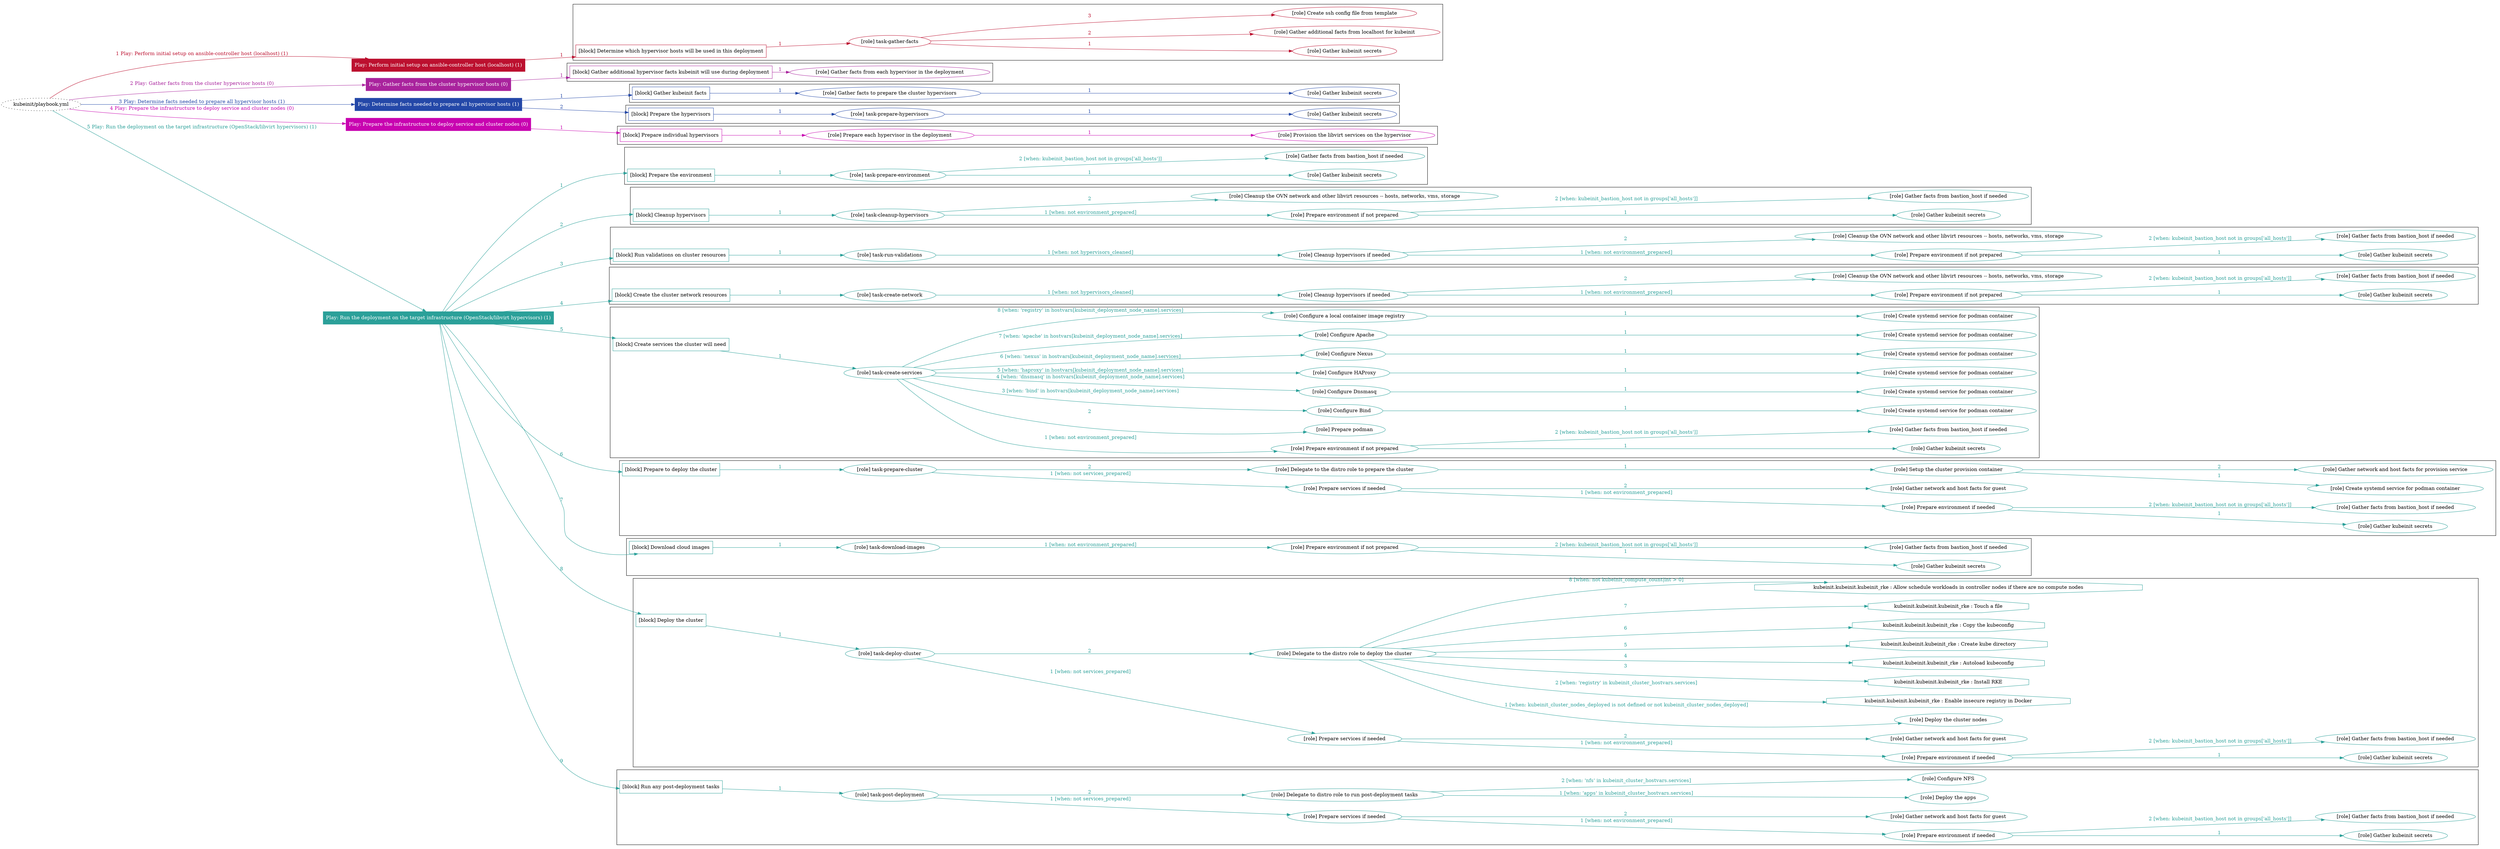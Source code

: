 digraph {
	graph [concentrate=true ordering=in rankdir=LR ratio=fill]
	edge [esep=5 sep=10]
	"kubeinit/playbook.yml" [URL="/home/runner/work/kubeinit/kubeinit/kubeinit/playbook.yml" id=playbook_937c1566 style=dotted]
	"kubeinit/playbook.yml" -> play_bdfff109 [label="1 Play: Perform initial setup on ansible-controller host (localhost) (1)" color="#bc102f" fontcolor="#bc102f" id=edge_play_bdfff109 labeltooltip="1 Play: Perform initial setup on ansible-controller host (localhost) (1)" tooltip="1 Play: Perform initial setup on ansible-controller host (localhost) (1)"]
	subgraph "Play: Perform initial setup on ansible-controller host (localhost) (1)" {
		play_bdfff109 [label="Play: Perform initial setup on ansible-controller host (localhost) (1)" URL="/home/runner/work/kubeinit/kubeinit/kubeinit/playbook.yml" color="#bc102f" fontcolor="#ffffff" id=play_bdfff109 shape=box style=filled tooltip=localhost]
		play_bdfff109 -> block_828319aa [label=1 color="#bc102f" fontcolor="#bc102f" id=edge_block_828319aa labeltooltip=1 tooltip=1]
		subgraph cluster_block_828319aa {
			block_828319aa [label="[block] Determine which hypervisor hosts will be used in this deployment" URL="/home/runner/work/kubeinit/kubeinit/kubeinit/playbook.yml" color="#bc102f" id=block_828319aa labeltooltip="Determine which hypervisor hosts will be used in this deployment" shape=box tooltip="Determine which hypervisor hosts will be used in this deployment"]
			block_828319aa -> role_235586f6 [label="1 " color="#bc102f" fontcolor="#bc102f" id=edge_role_235586f6 labeltooltip="1 " tooltip="1 "]
			subgraph "task-gather-facts" {
				role_235586f6 [label="[role] task-gather-facts" URL="/home/runner/work/kubeinit/kubeinit/kubeinit/playbook.yml" color="#bc102f" id=role_235586f6 tooltip="task-gather-facts"]
				role_235586f6 -> role_8ed0ddef [label="1 " color="#bc102f" fontcolor="#bc102f" id=edge_role_8ed0ddef labeltooltip="1 " tooltip="1 "]
				subgraph "Gather kubeinit secrets" {
					role_8ed0ddef [label="[role] Gather kubeinit secrets" URL="/home/runner/.ansible/collections/ansible_collections/kubeinit/kubeinit/roles/kubeinit_prepare/tasks/build_hypervisors_group.yml" color="#bc102f" id=role_8ed0ddef tooltip="Gather kubeinit secrets"]
				}
				role_235586f6 -> role_43e0d27f [label="2 " color="#bc102f" fontcolor="#bc102f" id=edge_role_43e0d27f labeltooltip="2 " tooltip="2 "]
				subgraph "Gather additional facts from localhost for kubeinit" {
					role_43e0d27f [label="[role] Gather additional facts from localhost for kubeinit" URL="/home/runner/.ansible/collections/ansible_collections/kubeinit/kubeinit/roles/kubeinit_prepare/tasks/build_hypervisors_group.yml" color="#bc102f" id=role_43e0d27f tooltip="Gather additional facts from localhost for kubeinit"]
				}
				role_235586f6 -> role_5dec24d9 [label="3 " color="#bc102f" fontcolor="#bc102f" id=edge_role_5dec24d9 labeltooltip="3 " tooltip="3 "]
				subgraph "Create ssh config file from template" {
					role_5dec24d9 [label="[role] Create ssh config file from template" URL="/home/runner/.ansible/collections/ansible_collections/kubeinit/kubeinit/roles/kubeinit_prepare/tasks/build_hypervisors_group.yml" color="#bc102f" id=role_5dec24d9 tooltip="Create ssh config file from template"]
				}
			}
		}
	}
	"kubeinit/playbook.yml" -> play_0cd08e24 [label="2 Play: Gather facts from the cluster hypervisor hosts (0)" color="#a9239d" fontcolor="#a9239d" id=edge_play_0cd08e24 labeltooltip="2 Play: Gather facts from the cluster hypervisor hosts (0)" tooltip="2 Play: Gather facts from the cluster hypervisor hosts (0)"]
	subgraph "Play: Gather facts from the cluster hypervisor hosts (0)" {
		play_0cd08e24 [label="Play: Gather facts from the cluster hypervisor hosts (0)" URL="/home/runner/work/kubeinit/kubeinit/kubeinit/playbook.yml" color="#a9239d" fontcolor="#ffffff" id=play_0cd08e24 shape=box style=filled tooltip="Play: Gather facts from the cluster hypervisor hosts (0)"]
		play_0cd08e24 -> block_af81498f [label=1 color="#a9239d" fontcolor="#a9239d" id=edge_block_af81498f labeltooltip=1 tooltip=1]
		subgraph cluster_block_af81498f {
			block_af81498f [label="[block] Gather additional hypervisor facts kubeinit will use during deployment" URL="/home/runner/work/kubeinit/kubeinit/kubeinit/playbook.yml" color="#a9239d" id=block_af81498f labeltooltip="Gather additional hypervisor facts kubeinit will use during deployment" shape=box tooltip="Gather additional hypervisor facts kubeinit will use during deployment"]
			block_af81498f -> role_cfb5822b [label="1 " color="#a9239d" fontcolor="#a9239d" id=edge_role_cfb5822b labeltooltip="1 " tooltip="1 "]
			subgraph "Gather facts from each hypervisor in the deployment" {
				role_cfb5822b [label="[role] Gather facts from each hypervisor in the deployment" URL="/home/runner/work/kubeinit/kubeinit/kubeinit/playbook.yml" color="#a9239d" id=role_cfb5822b tooltip="Gather facts from each hypervisor in the deployment"]
			}
		}
	}
	"kubeinit/playbook.yml" -> play_785b876b [label="3 Play: Determine facts needed to prepare all hypervisor hosts (1)" color="#2448a8" fontcolor="#2448a8" id=edge_play_785b876b labeltooltip="3 Play: Determine facts needed to prepare all hypervisor hosts (1)" tooltip="3 Play: Determine facts needed to prepare all hypervisor hosts (1)"]
	subgraph "Play: Determine facts needed to prepare all hypervisor hosts (1)" {
		play_785b876b [label="Play: Determine facts needed to prepare all hypervisor hosts (1)" URL="/home/runner/work/kubeinit/kubeinit/kubeinit/playbook.yml" color="#2448a8" fontcolor="#ffffff" id=play_785b876b shape=box style=filled tooltip=localhost]
		play_785b876b -> block_8437aec4 [label=1 color="#2448a8" fontcolor="#2448a8" id=edge_block_8437aec4 labeltooltip=1 tooltip=1]
		subgraph cluster_block_8437aec4 {
			block_8437aec4 [label="[block] Gather kubeinit facts" URL="/home/runner/work/kubeinit/kubeinit/kubeinit/playbook.yml" color="#2448a8" id=block_8437aec4 labeltooltip="Gather kubeinit facts" shape=box tooltip="Gather kubeinit facts"]
			block_8437aec4 -> role_3942cc6e [label="1 " color="#2448a8" fontcolor="#2448a8" id=edge_role_3942cc6e labeltooltip="1 " tooltip="1 "]
			subgraph "Gather facts to prepare the cluster hypervisors" {
				role_3942cc6e [label="[role] Gather facts to prepare the cluster hypervisors" URL="/home/runner/work/kubeinit/kubeinit/kubeinit/playbook.yml" color="#2448a8" id=role_3942cc6e tooltip="Gather facts to prepare the cluster hypervisors"]
				role_3942cc6e -> role_ff060579 [label="1 " color="#2448a8" fontcolor="#2448a8" id=edge_role_ff060579 labeltooltip="1 " tooltip="1 "]
				subgraph "Gather kubeinit secrets" {
					role_ff060579 [label="[role] Gather kubeinit secrets" URL="/home/runner/.ansible/collections/ansible_collections/kubeinit/kubeinit/roles/kubeinit_prepare/tasks/gather_kubeinit_facts.yml" color="#2448a8" id=role_ff060579 tooltip="Gather kubeinit secrets"]
				}
			}
		}
		play_785b876b -> block_e999b417 [label=2 color="#2448a8" fontcolor="#2448a8" id=edge_block_e999b417 labeltooltip=2 tooltip=2]
		subgraph cluster_block_e999b417 {
			block_e999b417 [label="[block] Prepare the hypervisors" URL="/home/runner/work/kubeinit/kubeinit/kubeinit/playbook.yml" color="#2448a8" id=block_e999b417 labeltooltip="Prepare the hypervisors" shape=box tooltip="Prepare the hypervisors"]
			block_e999b417 -> role_e175b523 [label="1 " color="#2448a8" fontcolor="#2448a8" id=edge_role_e175b523 labeltooltip="1 " tooltip="1 "]
			subgraph "task-prepare-hypervisors" {
				role_e175b523 [label="[role] task-prepare-hypervisors" URL="/home/runner/work/kubeinit/kubeinit/kubeinit/playbook.yml" color="#2448a8" id=role_e175b523 tooltip="task-prepare-hypervisors"]
				role_e175b523 -> role_702166db [label="1 " color="#2448a8" fontcolor="#2448a8" id=edge_role_702166db labeltooltip="1 " tooltip="1 "]
				subgraph "Gather kubeinit secrets" {
					role_702166db [label="[role] Gather kubeinit secrets" URL="/home/runner/.ansible/collections/ansible_collections/kubeinit/kubeinit/roles/kubeinit_prepare/tasks/gather_kubeinit_facts.yml" color="#2448a8" id=role_702166db tooltip="Gather kubeinit secrets"]
				}
			}
		}
	}
	"kubeinit/playbook.yml" -> play_5fbe6406 [label="4 Play: Prepare the infrastructure to deploy service and cluster nodes (0)" color="#c804b0" fontcolor="#c804b0" id=edge_play_5fbe6406 labeltooltip="4 Play: Prepare the infrastructure to deploy service and cluster nodes (0)" tooltip="4 Play: Prepare the infrastructure to deploy service and cluster nodes (0)"]
	subgraph "Play: Prepare the infrastructure to deploy service and cluster nodes (0)" {
		play_5fbe6406 [label="Play: Prepare the infrastructure to deploy service and cluster nodes (0)" URL="/home/runner/work/kubeinit/kubeinit/kubeinit/playbook.yml" color="#c804b0" fontcolor="#ffffff" id=play_5fbe6406 shape=box style=filled tooltip="Play: Prepare the infrastructure to deploy service and cluster nodes (0)"]
		play_5fbe6406 -> block_88d44045 [label=1 color="#c804b0" fontcolor="#c804b0" id=edge_block_88d44045 labeltooltip=1 tooltip=1]
		subgraph cluster_block_88d44045 {
			block_88d44045 [label="[block] Prepare individual hypervisors" URL="/home/runner/work/kubeinit/kubeinit/kubeinit/playbook.yml" color="#c804b0" id=block_88d44045 labeltooltip="Prepare individual hypervisors" shape=box tooltip="Prepare individual hypervisors"]
			block_88d44045 -> role_0323a738 [label="1 " color="#c804b0" fontcolor="#c804b0" id=edge_role_0323a738 labeltooltip="1 " tooltip="1 "]
			subgraph "Prepare each hypervisor in the deployment" {
				role_0323a738 [label="[role] Prepare each hypervisor in the deployment" URL="/home/runner/work/kubeinit/kubeinit/kubeinit/playbook.yml" color="#c804b0" id=role_0323a738 tooltip="Prepare each hypervisor in the deployment"]
				role_0323a738 -> role_b9b0f5f1 [label="1 " color="#c804b0" fontcolor="#c804b0" id=edge_role_b9b0f5f1 labeltooltip="1 " tooltip="1 "]
				subgraph "Provision the libvirt services on the hypervisor" {
					role_b9b0f5f1 [label="[role] Provision the libvirt services on the hypervisor" URL="/home/runner/.ansible/collections/ansible_collections/kubeinit/kubeinit/roles/kubeinit_prepare/tasks/prepare_hypervisor.yml" color="#c804b0" id=role_b9b0f5f1 tooltip="Provision the libvirt services on the hypervisor"]
				}
			}
		}
	}
	"kubeinit/playbook.yml" -> play_41fc870d [label="5 Play: Run the deployment on the target infrastructure (OpenStack/libvirt hypervisors) (1)" color="#2ba099" fontcolor="#2ba099" id=edge_play_41fc870d labeltooltip="5 Play: Run the deployment on the target infrastructure (OpenStack/libvirt hypervisors) (1)" tooltip="5 Play: Run the deployment on the target infrastructure (OpenStack/libvirt hypervisors) (1)"]
	subgraph "Play: Run the deployment on the target infrastructure (OpenStack/libvirt hypervisors) (1)" {
		play_41fc870d [label="Play: Run the deployment on the target infrastructure (OpenStack/libvirt hypervisors) (1)" URL="/home/runner/work/kubeinit/kubeinit/kubeinit/playbook.yml" color="#2ba099" fontcolor="#ffffff" id=play_41fc870d shape=box style=filled tooltip=localhost]
		play_41fc870d -> block_28c14ba1 [label=1 color="#2ba099" fontcolor="#2ba099" id=edge_block_28c14ba1 labeltooltip=1 tooltip=1]
		subgraph cluster_block_28c14ba1 {
			block_28c14ba1 [label="[block] Prepare the environment" URL="/home/runner/work/kubeinit/kubeinit/kubeinit/playbook.yml" color="#2ba099" id=block_28c14ba1 labeltooltip="Prepare the environment" shape=box tooltip="Prepare the environment"]
			block_28c14ba1 -> role_eccc47c9 [label="1 " color="#2ba099" fontcolor="#2ba099" id=edge_role_eccc47c9 labeltooltip="1 " tooltip="1 "]
			subgraph "task-prepare-environment" {
				role_eccc47c9 [label="[role] task-prepare-environment" URL="/home/runner/work/kubeinit/kubeinit/kubeinit/playbook.yml" color="#2ba099" id=role_eccc47c9 tooltip="task-prepare-environment"]
				role_eccc47c9 -> role_2c60372d [label="1 " color="#2ba099" fontcolor="#2ba099" id=edge_role_2c60372d labeltooltip="1 " tooltip="1 "]
				subgraph "Gather kubeinit secrets" {
					role_2c60372d [label="[role] Gather kubeinit secrets" URL="/home/runner/.ansible/collections/ansible_collections/kubeinit/kubeinit/roles/kubeinit_prepare/tasks/gather_kubeinit_facts.yml" color="#2ba099" id=role_2c60372d tooltip="Gather kubeinit secrets"]
				}
				role_eccc47c9 -> role_6ca49c8c [label="2 [when: kubeinit_bastion_host not in groups['all_hosts']]" color="#2ba099" fontcolor="#2ba099" id=edge_role_6ca49c8c labeltooltip="2 [when: kubeinit_bastion_host not in groups['all_hosts']]" tooltip="2 [when: kubeinit_bastion_host not in groups['all_hosts']]"]
				subgraph "Gather facts from bastion_host if needed" {
					role_6ca49c8c [label="[role] Gather facts from bastion_host if needed" URL="/home/runner/.ansible/collections/ansible_collections/kubeinit/kubeinit/roles/kubeinit_prepare/tasks/main.yml" color="#2ba099" id=role_6ca49c8c tooltip="Gather facts from bastion_host if needed"]
				}
			}
		}
		play_41fc870d -> block_dd79b137 [label=2 color="#2ba099" fontcolor="#2ba099" id=edge_block_dd79b137 labeltooltip=2 tooltip=2]
		subgraph cluster_block_dd79b137 {
			block_dd79b137 [label="[block] Cleanup hypervisors" URL="/home/runner/work/kubeinit/kubeinit/kubeinit/playbook.yml" color="#2ba099" id=block_dd79b137 labeltooltip="Cleanup hypervisors" shape=box tooltip="Cleanup hypervisors"]
			block_dd79b137 -> role_6fbefe2e [label="1 " color="#2ba099" fontcolor="#2ba099" id=edge_role_6fbefe2e labeltooltip="1 " tooltip="1 "]
			subgraph "task-cleanup-hypervisors" {
				role_6fbefe2e [label="[role] task-cleanup-hypervisors" URL="/home/runner/work/kubeinit/kubeinit/kubeinit/playbook.yml" color="#2ba099" id=role_6fbefe2e tooltip="task-cleanup-hypervisors"]
				role_6fbefe2e -> role_d494253d [label="1 [when: not environment_prepared]" color="#2ba099" fontcolor="#2ba099" id=edge_role_d494253d labeltooltip="1 [when: not environment_prepared]" tooltip="1 [when: not environment_prepared]"]
				subgraph "Prepare environment if not prepared" {
					role_d494253d [label="[role] Prepare environment if not prepared" URL="/home/runner/.ansible/collections/ansible_collections/kubeinit/kubeinit/roles/kubeinit_libvirt/tasks/cleanup_hypervisors.yml" color="#2ba099" id=role_d494253d tooltip="Prepare environment if not prepared"]
					role_d494253d -> role_1edba35e [label="1 " color="#2ba099" fontcolor="#2ba099" id=edge_role_1edba35e labeltooltip="1 " tooltip="1 "]
					subgraph "Gather kubeinit secrets" {
						role_1edba35e [label="[role] Gather kubeinit secrets" URL="/home/runner/.ansible/collections/ansible_collections/kubeinit/kubeinit/roles/kubeinit_prepare/tasks/gather_kubeinit_facts.yml" color="#2ba099" id=role_1edba35e tooltip="Gather kubeinit secrets"]
					}
					role_d494253d -> role_16598995 [label="2 [when: kubeinit_bastion_host not in groups['all_hosts']]" color="#2ba099" fontcolor="#2ba099" id=edge_role_16598995 labeltooltip="2 [when: kubeinit_bastion_host not in groups['all_hosts']]" tooltip="2 [when: kubeinit_bastion_host not in groups['all_hosts']]"]
					subgraph "Gather facts from bastion_host if needed" {
						role_16598995 [label="[role] Gather facts from bastion_host if needed" URL="/home/runner/.ansible/collections/ansible_collections/kubeinit/kubeinit/roles/kubeinit_prepare/tasks/main.yml" color="#2ba099" id=role_16598995 tooltip="Gather facts from bastion_host if needed"]
					}
				}
				role_6fbefe2e -> role_e13c6bc4 [label="2 " color="#2ba099" fontcolor="#2ba099" id=edge_role_e13c6bc4 labeltooltip="2 " tooltip="2 "]
				subgraph "Cleanup the OVN network and other libvirt resources -- hosts, networks, vms, storage" {
					role_e13c6bc4 [label="[role] Cleanup the OVN network and other libvirt resources -- hosts, networks, vms, storage" URL="/home/runner/.ansible/collections/ansible_collections/kubeinit/kubeinit/roles/kubeinit_libvirt/tasks/cleanup_hypervisors.yml" color="#2ba099" id=role_e13c6bc4 tooltip="Cleanup the OVN network and other libvirt resources -- hosts, networks, vms, storage"]
				}
			}
		}
		play_41fc870d -> block_db1c0d7a [label=3 color="#2ba099" fontcolor="#2ba099" id=edge_block_db1c0d7a labeltooltip=3 tooltip=3]
		subgraph cluster_block_db1c0d7a {
			block_db1c0d7a [label="[block] Run validations on cluster resources" URL="/home/runner/work/kubeinit/kubeinit/kubeinit/playbook.yml" color="#2ba099" id=block_db1c0d7a labeltooltip="Run validations on cluster resources" shape=box tooltip="Run validations on cluster resources"]
			block_db1c0d7a -> role_1188575f [label="1 " color="#2ba099" fontcolor="#2ba099" id=edge_role_1188575f labeltooltip="1 " tooltip="1 "]
			subgraph "task-run-validations" {
				role_1188575f [label="[role] task-run-validations" URL="/home/runner/work/kubeinit/kubeinit/kubeinit/playbook.yml" color="#2ba099" id=role_1188575f tooltip="task-run-validations"]
				role_1188575f -> role_5e97bc9f [label="1 [when: not hypervisors_cleaned]" color="#2ba099" fontcolor="#2ba099" id=edge_role_5e97bc9f labeltooltip="1 [when: not hypervisors_cleaned]" tooltip="1 [when: not hypervisors_cleaned]"]
				subgraph "Cleanup hypervisors if needed" {
					role_5e97bc9f [label="[role] Cleanup hypervisors if needed" URL="/home/runner/.ansible/collections/ansible_collections/kubeinit/kubeinit/roles/kubeinit_validations/tasks/main.yml" color="#2ba099" id=role_5e97bc9f tooltip="Cleanup hypervisors if needed"]
					role_5e97bc9f -> role_0f60ef8d [label="1 [when: not environment_prepared]" color="#2ba099" fontcolor="#2ba099" id=edge_role_0f60ef8d labeltooltip="1 [when: not environment_prepared]" tooltip="1 [when: not environment_prepared]"]
					subgraph "Prepare environment if not prepared" {
						role_0f60ef8d [label="[role] Prepare environment if not prepared" URL="/home/runner/.ansible/collections/ansible_collections/kubeinit/kubeinit/roles/kubeinit_libvirt/tasks/cleanup_hypervisors.yml" color="#2ba099" id=role_0f60ef8d tooltip="Prepare environment if not prepared"]
						role_0f60ef8d -> role_acc79f25 [label="1 " color="#2ba099" fontcolor="#2ba099" id=edge_role_acc79f25 labeltooltip="1 " tooltip="1 "]
						subgraph "Gather kubeinit secrets" {
							role_acc79f25 [label="[role] Gather kubeinit secrets" URL="/home/runner/.ansible/collections/ansible_collections/kubeinit/kubeinit/roles/kubeinit_prepare/tasks/gather_kubeinit_facts.yml" color="#2ba099" id=role_acc79f25 tooltip="Gather kubeinit secrets"]
						}
						role_0f60ef8d -> role_b9d2020c [label="2 [when: kubeinit_bastion_host not in groups['all_hosts']]" color="#2ba099" fontcolor="#2ba099" id=edge_role_b9d2020c labeltooltip="2 [when: kubeinit_bastion_host not in groups['all_hosts']]" tooltip="2 [when: kubeinit_bastion_host not in groups['all_hosts']]"]
						subgraph "Gather facts from bastion_host if needed" {
							role_b9d2020c [label="[role] Gather facts from bastion_host if needed" URL="/home/runner/.ansible/collections/ansible_collections/kubeinit/kubeinit/roles/kubeinit_prepare/tasks/main.yml" color="#2ba099" id=role_b9d2020c tooltip="Gather facts from bastion_host if needed"]
						}
					}
					role_5e97bc9f -> role_974940f2 [label="2 " color="#2ba099" fontcolor="#2ba099" id=edge_role_974940f2 labeltooltip="2 " tooltip="2 "]
					subgraph "Cleanup the OVN network and other libvirt resources -- hosts, networks, vms, storage" {
						role_974940f2 [label="[role] Cleanup the OVN network and other libvirt resources -- hosts, networks, vms, storage" URL="/home/runner/.ansible/collections/ansible_collections/kubeinit/kubeinit/roles/kubeinit_libvirt/tasks/cleanup_hypervisors.yml" color="#2ba099" id=role_974940f2 tooltip="Cleanup the OVN network and other libvirt resources -- hosts, networks, vms, storage"]
					}
				}
			}
		}
		play_41fc870d -> block_2d4e4714 [label=4 color="#2ba099" fontcolor="#2ba099" id=edge_block_2d4e4714 labeltooltip=4 tooltip=4]
		subgraph cluster_block_2d4e4714 {
			block_2d4e4714 [label="[block] Create the cluster network resources" URL="/home/runner/work/kubeinit/kubeinit/kubeinit/playbook.yml" color="#2ba099" id=block_2d4e4714 labeltooltip="Create the cluster network resources" shape=box tooltip="Create the cluster network resources"]
			block_2d4e4714 -> role_cc07c4bf [label="1 " color="#2ba099" fontcolor="#2ba099" id=edge_role_cc07c4bf labeltooltip="1 " tooltip="1 "]
			subgraph "task-create-network" {
				role_cc07c4bf [label="[role] task-create-network" URL="/home/runner/work/kubeinit/kubeinit/kubeinit/playbook.yml" color="#2ba099" id=role_cc07c4bf tooltip="task-create-network"]
				role_cc07c4bf -> role_ff4901a3 [label="1 [when: not hypervisors_cleaned]" color="#2ba099" fontcolor="#2ba099" id=edge_role_ff4901a3 labeltooltip="1 [when: not hypervisors_cleaned]" tooltip="1 [when: not hypervisors_cleaned]"]
				subgraph "Cleanup hypervisors if needed" {
					role_ff4901a3 [label="[role] Cleanup hypervisors if needed" URL="/home/runner/.ansible/collections/ansible_collections/kubeinit/kubeinit/roles/kubeinit_libvirt/tasks/create_network.yml" color="#2ba099" id=role_ff4901a3 tooltip="Cleanup hypervisors if needed"]
					role_ff4901a3 -> role_65cd5a60 [label="1 [when: not environment_prepared]" color="#2ba099" fontcolor="#2ba099" id=edge_role_65cd5a60 labeltooltip="1 [when: not environment_prepared]" tooltip="1 [when: not environment_prepared]"]
					subgraph "Prepare environment if not prepared" {
						role_65cd5a60 [label="[role] Prepare environment if not prepared" URL="/home/runner/.ansible/collections/ansible_collections/kubeinit/kubeinit/roles/kubeinit_libvirt/tasks/cleanup_hypervisors.yml" color="#2ba099" id=role_65cd5a60 tooltip="Prepare environment if not prepared"]
						role_65cd5a60 -> role_312cd3bc [label="1 " color="#2ba099" fontcolor="#2ba099" id=edge_role_312cd3bc labeltooltip="1 " tooltip="1 "]
						subgraph "Gather kubeinit secrets" {
							role_312cd3bc [label="[role] Gather kubeinit secrets" URL="/home/runner/.ansible/collections/ansible_collections/kubeinit/kubeinit/roles/kubeinit_prepare/tasks/gather_kubeinit_facts.yml" color="#2ba099" id=role_312cd3bc tooltip="Gather kubeinit secrets"]
						}
						role_65cd5a60 -> role_bb2e195e [label="2 [when: kubeinit_bastion_host not in groups['all_hosts']]" color="#2ba099" fontcolor="#2ba099" id=edge_role_bb2e195e labeltooltip="2 [when: kubeinit_bastion_host not in groups['all_hosts']]" tooltip="2 [when: kubeinit_bastion_host not in groups['all_hosts']]"]
						subgraph "Gather facts from bastion_host if needed" {
							role_bb2e195e [label="[role] Gather facts from bastion_host if needed" URL="/home/runner/.ansible/collections/ansible_collections/kubeinit/kubeinit/roles/kubeinit_prepare/tasks/main.yml" color="#2ba099" id=role_bb2e195e tooltip="Gather facts from bastion_host if needed"]
						}
					}
					role_ff4901a3 -> role_55de6d70 [label="2 " color="#2ba099" fontcolor="#2ba099" id=edge_role_55de6d70 labeltooltip="2 " tooltip="2 "]
					subgraph "Cleanup the OVN network and other libvirt resources -- hosts, networks, vms, storage" {
						role_55de6d70 [label="[role] Cleanup the OVN network and other libvirt resources -- hosts, networks, vms, storage" URL="/home/runner/.ansible/collections/ansible_collections/kubeinit/kubeinit/roles/kubeinit_libvirt/tasks/cleanup_hypervisors.yml" color="#2ba099" id=role_55de6d70 tooltip="Cleanup the OVN network and other libvirt resources -- hosts, networks, vms, storage"]
					}
				}
			}
		}
		play_41fc870d -> block_f3a9814e [label=5 color="#2ba099" fontcolor="#2ba099" id=edge_block_f3a9814e labeltooltip=5 tooltip=5]
		subgraph cluster_block_f3a9814e {
			block_f3a9814e [label="[block] Create services the cluster will need" URL="/home/runner/work/kubeinit/kubeinit/kubeinit/playbook.yml" color="#2ba099" id=block_f3a9814e labeltooltip="Create services the cluster will need" shape=box tooltip="Create services the cluster will need"]
			block_f3a9814e -> role_1f635fe2 [label="1 " color="#2ba099" fontcolor="#2ba099" id=edge_role_1f635fe2 labeltooltip="1 " tooltip="1 "]
			subgraph "task-create-services" {
				role_1f635fe2 [label="[role] task-create-services" URL="/home/runner/work/kubeinit/kubeinit/kubeinit/playbook.yml" color="#2ba099" id=role_1f635fe2 tooltip="task-create-services"]
				role_1f635fe2 -> role_4928e4b1 [label="1 [when: not environment_prepared]" color="#2ba099" fontcolor="#2ba099" id=edge_role_4928e4b1 labeltooltip="1 [when: not environment_prepared]" tooltip="1 [when: not environment_prepared]"]
				subgraph "Prepare environment if not prepared" {
					role_4928e4b1 [label="[role] Prepare environment if not prepared" URL="/home/runner/.ansible/collections/ansible_collections/kubeinit/kubeinit/roles/kubeinit_services/tasks/main.yml" color="#2ba099" id=role_4928e4b1 tooltip="Prepare environment if not prepared"]
					role_4928e4b1 -> role_9504358b [label="1 " color="#2ba099" fontcolor="#2ba099" id=edge_role_9504358b labeltooltip="1 " tooltip="1 "]
					subgraph "Gather kubeinit secrets" {
						role_9504358b [label="[role] Gather kubeinit secrets" URL="/home/runner/.ansible/collections/ansible_collections/kubeinit/kubeinit/roles/kubeinit_prepare/tasks/gather_kubeinit_facts.yml" color="#2ba099" id=role_9504358b tooltip="Gather kubeinit secrets"]
					}
					role_4928e4b1 -> role_13b83817 [label="2 [when: kubeinit_bastion_host not in groups['all_hosts']]" color="#2ba099" fontcolor="#2ba099" id=edge_role_13b83817 labeltooltip="2 [when: kubeinit_bastion_host not in groups['all_hosts']]" tooltip="2 [when: kubeinit_bastion_host not in groups['all_hosts']]"]
					subgraph "Gather facts from bastion_host if needed" {
						role_13b83817 [label="[role] Gather facts from bastion_host if needed" URL="/home/runner/.ansible/collections/ansible_collections/kubeinit/kubeinit/roles/kubeinit_prepare/tasks/main.yml" color="#2ba099" id=role_13b83817 tooltip="Gather facts from bastion_host if needed"]
					}
				}
				role_1f635fe2 -> role_684e72c7 [label="2 " color="#2ba099" fontcolor="#2ba099" id=edge_role_684e72c7 labeltooltip="2 " tooltip="2 "]
				subgraph "Prepare podman" {
					role_684e72c7 [label="[role] Prepare podman" URL="/home/runner/.ansible/collections/ansible_collections/kubeinit/kubeinit/roles/kubeinit_services/tasks/00_create_service_pod.yml" color="#2ba099" id=role_684e72c7 tooltip="Prepare podman"]
				}
				role_1f635fe2 -> role_1e6192ae [label="3 [when: 'bind' in hostvars[kubeinit_deployment_node_name].services]" color="#2ba099" fontcolor="#2ba099" id=edge_role_1e6192ae labeltooltip="3 [when: 'bind' in hostvars[kubeinit_deployment_node_name].services]" tooltip="3 [when: 'bind' in hostvars[kubeinit_deployment_node_name].services]"]
				subgraph "Configure Bind" {
					role_1e6192ae [label="[role] Configure Bind" URL="/home/runner/.ansible/collections/ansible_collections/kubeinit/kubeinit/roles/kubeinit_services/tasks/start_services_containers.yml" color="#2ba099" id=role_1e6192ae tooltip="Configure Bind"]
					role_1e6192ae -> role_ba4dfcd1 [label="1 " color="#2ba099" fontcolor="#2ba099" id=edge_role_ba4dfcd1 labeltooltip="1 " tooltip="1 "]
					subgraph "Create systemd service for podman container" {
						role_ba4dfcd1 [label="[role] Create systemd service for podman container" URL="/home/runner/.ansible/collections/ansible_collections/kubeinit/kubeinit/roles/kubeinit_bind/tasks/main.yml" color="#2ba099" id=role_ba4dfcd1 tooltip="Create systemd service for podman container"]
					}
				}
				role_1f635fe2 -> role_b4ba2f8d [label="4 [when: 'dnsmasq' in hostvars[kubeinit_deployment_node_name].services]" color="#2ba099" fontcolor="#2ba099" id=edge_role_b4ba2f8d labeltooltip="4 [when: 'dnsmasq' in hostvars[kubeinit_deployment_node_name].services]" tooltip="4 [when: 'dnsmasq' in hostvars[kubeinit_deployment_node_name].services]"]
				subgraph "Configure Dnsmasq" {
					role_b4ba2f8d [label="[role] Configure Dnsmasq" URL="/home/runner/.ansible/collections/ansible_collections/kubeinit/kubeinit/roles/kubeinit_services/tasks/start_services_containers.yml" color="#2ba099" id=role_b4ba2f8d tooltip="Configure Dnsmasq"]
					role_b4ba2f8d -> role_082c2a2b [label="1 " color="#2ba099" fontcolor="#2ba099" id=edge_role_082c2a2b labeltooltip="1 " tooltip="1 "]
					subgraph "Create systemd service for podman container" {
						role_082c2a2b [label="[role] Create systemd service for podman container" URL="/home/runner/.ansible/collections/ansible_collections/kubeinit/kubeinit/roles/kubeinit_dnsmasq/tasks/main.yml" color="#2ba099" id=role_082c2a2b tooltip="Create systemd service for podman container"]
					}
				}
				role_1f635fe2 -> role_81965bd8 [label="5 [when: 'haproxy' in hostvars[kubeinit_deployment_node_name].services]" color="#2ba099" fontcolor="#2ba099" id=edge_role_81965bd8 labeltooltip="5 [when: 'haproxy' in hostvars[kubeinit_deployment_node_name].services]" tooltip="5 [when: 'haproxy' in hostvars[kubeinit_deployment_node_name].services]"]
				subgraph "Configure HAProxy" {
					role_81965bd8 [label="[role] Configure HAProxy" URL="/home/runner/.ansible/collections/ansible_collections/kubeinit/kubeinit/roles/kubeinit_services/tasks/start_services_containers.yml" color="#2ba099" id=role_81965bd8 tooltip="Configure HAProxy"]
					role_81965bd8 -> role_9832b237 [label="1 " color="#2ba099" fontcolor="#2ba099" id=edge_role_9832b237 labeltooltip="1 " tooltip="1 "]
					subgraph "Create systemd service for podman container" {
						role_9832b237 [label="[role] Create systemd service for podman container" URL="/home/runner/.ansible/collections/ansible_collections/kubeinit/kubeinit/roles/kubeinit_haproxy/tasks/main.yml" color="#2ba099" id=role_9832b237 tooltip="Create systemd service for podman container"]
					}
				}
				role_1f635fe2 -> role_6a5955ff [label="6 [when: 'nexus' in hostvars[kubeinit_deployment_node_name].services]" color="#2ba099" fontcolor="#2ba099" id=edge_role_6a5955ff labeltooltip="6 [when: 'nexus' in hostvars[kubeinit_deployment_node_name].services]" tooltip="6 [when: 'nexus' in hostvars[kubeinit_deployment_node_name].services]"]
				subgraph "Configure Nexus" {
					role_6a5955ff [label="[role] Configure Nexus" URL="/home/runner/.ansible/collections/ansible_collections/kubeinit/kubeinit/roles/kubeinit_services/tasks/start_services_containers.yml" color="#2ba099" id=role_6a5955ff tooltip="Configure Nexus"]
					role_6a5955ff -> role_422295ae [label="1 " color="#2ba099" fontcolor="#2ba099" id=edge_role_422295ae labeltooltip="1 " tooltip="1 "]
					subgraph "Create systemd service for podman container" {
						role_422295ae [label="[role] Create systemd service for podman container" URL="/home/runner/.ansible/collections/ansible_collections/kubeinit/kubeinit/roles/kubeinit_nexus/tasks/main.yml" color="#2ba099" id=role_422295ae tooltip="Create systemd service for podman container"]
					}
				}
				role_1f635fe2 -> role_6b5614fe [label="7 [when: 'apache' in hostvars[kubeinit_deployment_node_name].services]" color="#2ba099" fontcolor="#2ba099" id=edge_role_6b5614fe labeltooltip="7 [when: 'apache' in hostvars[kubeinit_deployment_node_name].services]" tooltip="7 [when: 'apache' in hostvars[kubeinit_deployment_node_name].services]"]
				subgraph "Configure Apache" {
					role_6b5614fe [label="[role] Configure Apache" URL="/home/runner/.ansible/collections/ansible_collections/kubeinit/kubeinit/roles/kubeinit_services/tasks/start_services_containers.yml" color="#2ba099" id=role_6b5614fe tooltip="Configure Apache"]
					role_6b5614fe -> role_b1779c15 [label="1 " color="#2ba099" fontcolor="#2ba099" id=edge_role_b1779c15 labeltooltip="1 " tooltip="1 "]
					subgraph "Create systemd service for podman container" {
						role_b1779c15 [label="[role] Create systemd service for podman container" URL="/home/runner/.ansible/collections/ansible_collections/kubeinit/kubeinit/roles/kubeinit_apache/tasks/main.yml" color="#2ba099" id=role_b1779c15 tooltip="Create systemd service for podman container"]
					}
				}
				role_1f635fe2 -> role_49ed751b [label="8 [when: 'registry' in hostvars[kubeinit_deployment_node_name].services]" color="#2ba099" fontcolor="#2ba099" id=edge_role_49ed751b labeltooltip="8 [when: 'registry' in hostvars[kubeinit_deployment_node_name].services]" tooltip="8 [when: 'registry' in hostvars[kubeinit_deployment_node_name].services]"]
				subgraph "Configure a local container image registry" {
					role_49ed751b [label="[role] Configure a local container image registry" URL="/home/runner/.ansible/collections/ansible_collections/kubeinit/kubeinit/roles/kubeinit_services/tasks/start_services_containers.yml" color="#2ba099" id=role_49ed751b tooltip="Configure a local container image registry"]
					role_49ed751b -> role_f2d98e8f [label="1 " color="#2ba099" fontcolor="#2ba099" id=edge_role_f2d98e8f labeltooltip="1 " tooltip="1 "]
					subgraph "Create systemd service for podman container" {
						role_f2d98e8f [label="[role] Create systemd service for podman container" URL="/home/runner/.ansible/collections/ansible_collections/kubeinit/kubeinit/roles/kubeinit_registry/tasks/main.yml" color="#2ba099" id=role_f2d98e8f tooltip="Create systemd service for podman container"]
					}
				}
			}
		}
		play_41fc870d -> block_6d3f42d2 [label=6 color="#2ba099" fontcolor="#2ba099" id=edge_block_6d3f42d2 labeltooltip=6 tooltip=6]
		subgraph cluster_block_6d3f42d2 {
			block_6d3f42d2 [label="[block] Prepare to deploy the cluster" URL="/home/runner/work/kubeinit/kubeinit/kubeinit/playbook.yml" color="#2ba099" id=block_6d3f42d2 labeltooltip="Prepare to deploy the cluster" shape=box tooltip="Prepare to deploy the cluster"]
			block_6d3f42d2 -> role_80a60e1e [label="1 " color="#2ba099" fontcolor="#2ba099" id=edge_role_80a60e1e labeltooltip="1 " tooltip="1 "]
			subgraph "task-prepare-cluster" {
				role_80a60e1e [label="[role] task-prepare-cluster" URL="/home/runner/work/kubeinit/kubeinit/kubeinit/playbook.yml" color="#2ba099" id=role_80a60e1e tooltip="task-prepare-cluster"]
				role_80a60e1e -> role_3c883399 [label="1 [when: not services_prepared]" color="#2ba099" fontcolor="#2ba099" id=edge_role_3c883399 labeltooltip="1 [when: not services_prepared]" tooltip="1 [when: not services_prepared]"]
				subgraph "Prepare services if needed" {
					role_3c883399 [label="[role] Prepare services if needed" URL="/home/runner/.ansible/collections/ansible_collections/kubeinit/kubeinit/roles/kubeinit_prepare/tasks/prepare_cluster.yml" color="#2ba099" id=role_3c883399 tooltip="Prepare services if needed"]
					role_3c883399 -> role_539e3672 [label="1 [when: not environment_prepared]" color="#2ba099" fontcolor="#2ba099" id=edge_role_539e3672 labeltooltip="1 [when: not environment_prepared]" tooltip="1 [when: not environment_prepared]"]
					subgraph "Prepare environment if needed" {
						role_539e3672 [label="[role] Prepare environment if needed" URL="/home/runner/.ansible/collections/ansible_collections/kubeinit/kubeinit/roles/kubeinit_services/tasks/prepare_services.yml" color="#2ba099" id=role_539e3672 tooltip="Prepare environment if needed"]
						role_539e3672 -> role_62e1d6db [label="1 " color="#2ba099" fontcolor="#2ba099" id=edge_role_62e1d6db labeltooltip="1 " tooltip="1 "]
						subgraph "Gather kubeinit secrets" {
							role_62e1d6db [label="[role] Gather kubeinit secrets" URL="/home/runner/.ansible/collections/ansible_collections/kubeinit/kubeinit/roles/kubeinit_prepare/tasks/gather_kubeinit_facts.yml" color="#2ba099" id=role_62e1d6db tooltip="Gather kubeinit secrets"]
						}
						role_539e3672 -> role_54e4e1d8 [label="2 [when: kubeinit_bastion_host not in groups['all_hosts']]" color="#2ba099" fontcolor="#2ba099" id=edge_role_54e4e1d8 labeltooltip="2 [when: kubeinit_bastion_host not in groups['all_hosts']]" tooltip="2 [when: kubeinit_bastion_host not in groups['all_hosts']]"]
						subgraph "Gather facts from bastion_host if needed" {
							role_54e4e1d8 [label="[role] Gather facts from bastion_host if needed" URL="/home/runner/.ansible/collections/ansible_collections/kubeinit/kubeinit/roles/kubeinit_prepare/tasks/main.yml" color="#2ba099" id=role_54e4e1d8 tooltip="Gather facts from bastion_host if needed"]
						}
					}
					role_3c883399 -> role_e2c4708b [label="2 " color="#2ba099" fontcolor="#2ba099" id=edge_role_e2c4708b labeltooltip="2 " tooltip="2 "]
					subgraph "Gather network and host facts for guest" {
						role_e2c4708b [label="[role] Gather network and host facts for guest" URL="/home/runner/.ansible/collections/ansible_collections/kubeinit/kubeinit/roles/kubeinit_services/tasks/prepare_services.yml" color="#2ba099" id=role_e2c4708b tooltip="Gather network and host facts for guest"]
					}
				}
				role_80a60e1e -> role_0c0a8c4e [label="2 " color="#2ba099" fontcolor="#2ba099" id=edge_role_0c0a8c4e labeltooltip="2 " tooltip="2 "]
				subgraph "Delegate to the distro role to prepare the cluster" {
					role_0c0a8c4e [label="[role] Delegate to the distro role to prepare the cluster" URL="/home/runner/.ansible/collections/ansible_collections/kubeinit/kubeinit/roles/kubeinit_prepare/tasks/prepare_cluster.yml" color="#2ba099" id=role_0c0a8c4e tooltip="Delegate to the distro role to prepare the cluster"]
					role_0c0a8c4e -> role_946679ce [label="1 " color="#2ba099" fontcolor="#2ba099" id=edge_role_946679ce labeltooltip="1 " tooltip="1 "]
					subgraph "Setup the cluster provision container" {
						role_946679ce [label="[role] Setup the cluster provision container" URL="/home/runner/.ansible/collections/ansible_collections/kubeinit/kubeinit/roles/kubeinit_rke/tasks/prepare_cluster.yml" color="#2ba099" id=role_946679ce tooltip="Setup the cluster provision container"]
						role_946679ce -> role_e106cd57 [label="1 " color="#2ba099" fontcolor="#2ba099" id=edge_role_e106cd57 labeltooltip="1 " tooltip="1 "]
						subgraph "Create systemd service for podman container" {
							role_e106cd57 [label="[role] Create systemd service for podman container" URL="/home/runner/.ansible/collections/ansible_collections/kubeinit/kubeinit/roles/kubeinit_services/tasks/create_provision_container.yml" color="#2ba099" id=role_e106cd57 tooltip="Create systemd service for podman container"]
						}
						role_946679ce -> role_9066c62a [label="2 " color="#2ba099" fontcolor="#2ba099" id=edge_role_9066c62a labeltooltip="2 " tooltip="2 "]
						subgraph "Gather network and host facts for provision service" {
							role_9066c62a [label="[role] Gather network and host facts for provision service" URL="/home/runner/.ansible/collections/ansible_collections/kubeinit/kubeinit/roles/kubeinit_services/tasks/create_provision_container.yml" color="#2ba099" id=role_9066c62a tooltip="Gather network and host facts for provision service"]
						}
					}
				}
			}
		}
		play_41fc870d -> block_0dc16533 [label=7 color="#2ba099" fontcolor="#2ba099" id=edge_block_0dc16533 labeltooltip=7 tooltip=7]
		subgraph cluster_block_0dc16533 {
			block_0dc16533 [label="[block] Download cloud images" URL="/home/runner/work/kubeinit/kubeinit/kubeinit/playbook.yml" color="#2ba099" id=block_0dc16533 labeltooltip="Download cloud images" shape=box tooltip="Download cloud images"]
			block_0dc16533 -> role_a0eb5b26 [label="1 " color="#2ba099" fontcolor="#2ba099" id=edge_role_a0eb5b26 labeltooltip="1 " tooltip="1 "]
			subgraph "task-download-images" {
				role_a0eb5b26 [label="[role] task-download-images" URL="/home/runner/work/kubeinit/kubeinit/kubeinit/playbook.yml" color="#2ba099" id=role_a0eb5b26 tooltip="task-download-images"]
				role_a0eb5b26 -> role_06328105 [label="1 [when: not environment_prepared]" color="#2ba099" fontcolor="#2ba099" id=edge_role_06328105 labeltooltip="1 [when: not environment_prepared]" tooltip="1 [when: not environment_prepared]"]
				subgraph "Prepare environment if not prepared" {
					role_06328105 [label="[role] Prepare environment if not prepared" URL="/home/runner/.ansible/collections/ansible_collections/kubeinit/kubeinit/roles/kubeinit_libvirt/tasks/download_cloud_images.yml" color="#2ba099" id=role_06328105 tooltip="Prepare environment if not prepared"]
					role_06328105 -> role_749c923b [label="1 " color="#2ba099" fontcolor="#2ba099" id=edge_role_749c923b labeltooltip="1 " tooltip="1 "]
					subgraph "Gather kubeinit secrets" {
						role_749c923b [label="[role] Gather kubeinit secrets" URL="/home/runner/.ansible/collections/ansible_collections/kubeinit/kubeinit/roles/kubeinit_prepare/tasks/gather_kubeinit_facts.yml" color="#2ba099" id=role_749c923b tooltip="Gather kubeinit secrets"]
					}
					role_06328105 -> role_a67030fd [label="2 [when: kubeinit_bastion_host not in groups['all_hosts']]" color="#2ba099" fontcolor="#2ba099" id=edge_role_a67030fd labeltooltip="2 [when: kubeinit_bastion_host not in groups['all_hosts']]" tooltip="2 [when: kubeinit_bastion_host not in groups['all_hosts']]"]
					subgraph "Gather facts from bastion_host if needed" {
						role_a67030fd [label="[role] Gather facts from bastion_host if needed" URL="/home/runner/.ansible/collections/ansible_collections/kubeinit/kubeinit/roles/kubeinit_prepare/tasks/main.yml" color="#2ba099" id=role_a67030fd tooltip="Gather facts from bastion_host if needed"]
					}
				}
			}
		}
		play_41fc870d -> block_4ae70068 [label=8 color="#2ba099" fontcolor="#2ba099" id=edge_block_4ae70068 labeltooltip=8 tooltip=8]
		subgraph cluster_block_4ae70068 {
			block_4ae70068 [label="[block] Deploy the cluster" URL="/home/runner/work/kubeinit/kubeinit/kubeinit/playbook.yml" color="#2ba099" id=block_4ae70068 labeltooltip="Deploy the cluster" shape=box tooltip="Deploy the cluster"]
			block_4ae70068 -> role_2f77dfb6 [label="1 " color="#2ba099" fontcolor="#2ba099" id=edge_role_2f77dfb6 labeltooltip="1 " tooltip="1 "]
			subgraph "task-deploy-cluster" {
				role_2f77dfb6 [label="[role] task-deploy-cluster" URL="/home/runner/work/kubeinit/kubeinit/kubeinit/playbook.yml" color="#2ba099" id=role_2f77dfb6 tooltip="task-deploy-cluster"]
				role_2f77dfb6 -> role_51f3c1cb [label="1 [when: not services_prepared]" color="#2ba099" fontcolor="#2ba099" id=edge_role_51f3c1cb labeltooltip="1 [when: not services_prepared]" tooltip="1 [when: not services_prepared]"]
				subgraph "Prepare services if needed" {
					role_51f3c1cb [label="[role] Prepare services if needed" URL="/home/runner/.ansible/collections/ansible_collections/kubeinit/kubeinit/roles/kubeinit_prepare/tasks/deploy_cluster.yml" color="#2ba099" id=role_51f3c1cb tooltip="Prepare services if needed"]
					role_51f3c1cb -> role_0b628900 [label="1 [when: not environment_prepared]" color="#2ba099" fontcolor="#2ba099" id=edge_role_0b628900 labeltooltip="1 [when: not environment_prepared]" tooltip="1 [when: not environment_prepared]"]
					subgraph "Prepare environment if needed" {
						role_0b628900 [label="[role] Prepare environment if needed" URL="/home/runner/.ansible/collections/ansible_collections/kubeinit/kubeinit/roles/kubeinit_services/tasks/prepare_services.yml" color="#2ba099" id=role_0b628900 tooltip="Prepare environment if needed"]
						role_0b628900 -> role_fed593ec [label="1 " color="#2ba099" fontcolor="#2ba099" id=edge_role_fed593ec labeltooltip="1 " tooltip="1 "]
						subgraph "Gather kubeinit secrets" {
							role_fed593ec [label="[role] Gather kubeinit secrets" URL="/home/runner/.ansible/collections/ansible_collections/kubeinit/kubeinit/roles/kubeinit_prepare/tasks/gather_kubeinit_facts.yml" color="#2ba099" id=role_fed593ec tooltip="Gather kubeinit secrets"]
						}
						role_0b628900 -> role_2b128f67 [label="2 [when: kubeinit_bastion_host not in groups['all_hosts']]" color="#2ba099" fontcolor="#2ba099" id=edge_role_2b128f67 labeltooltip="2 [when: kubeinit_bastion_host not in groups['all_hosts']]" tooltip="2 [when: kubeinit_bastion_host not in groups['all_hosts']]"]
						subgraph "Gather facts from bastion_host if needed" {
							role_2b128f67 [label="[role] Gather facts from bastion_host if needed" URL="/home/runner/.ansible/collections/ansible_collections/kubeinit/kubeinit/roles/kubeinit_prepare/tasks/main.yml" color="#2ba099" id=role_2b128f67 tooltip="Gather facts from bastion_host if needed"]
						}
					}
					role_51f3c1cb -> role_566b35d1 [label="2 " color="#2ba099" fontcolor="#2ba099" id=edge_role_566b35d1 labeltooltip="2 " tooltip="2 "]
					subgraph "Gather network and host facts for guest" {
						role_566b35d1 [label="[role] Gather network and host facts for guest" URL="/home/runner/.ansible/collections/ansible_collections/kubeinit/kubeinit/roles/kubeinit_services/tasks/prepare_services.yml" color="#2ba099" id=role_566b35d1 tooltip="Gather network and host facts for guest"]
					}
				}
				role_2f77dfb6 -> role_b6f0299b [label="2 " color="#2ba099" fontcolor="#2ba099" id=edge_role_b6f0299b labeltooltip="2 " tooltip="2 "]
				subgraph "Delegate to the distro role to deploy the cluster" {
					role_b6f0299b [label="[role] Delegate to the distro role to deploy the cluster" URL="/home/runner/.ansible/collections/ansible_collections/kubeinit/kubeinit/roles/kubeinit_prepare/tasks/deploy_cluster.yml" color="#2ba099" id=role_b6f0299b tooltip="Delegate to the distro role to deploy the cluster"]
					role_b6f0299b -> role_84aad30e [label="1 [when: kubeinit_cluster_nodes_deployed is not defined or not kubeinit_cluster_nodes_deployed]" color="#2ba099" fontcolor="#2ba099" id=edge_role_84aad30e labeltooltip="1 [when: kubeinit_cluster_nodes_deployed is not defined or not kubeinit_cluster_nodes_deployed]" tooltip="1 [when: kubeinit_cluster_nodes_deployed is not defined or not kubeinit_cluster_nodes_deployed]"]
					subgraph "Deploy the cluster nodes" {
						role_84aad30e [label="[role] Deploy the cluster nodes" URL="/home/runner/.ansible/collections/ansible_collections/kubeinit/kubeinit/roles/kubeinit_rke/tasks/main.yml" color="#2ba099" id=role_84aad30e tooltip="Deploy the cluster nodes"]
					}
					task_08c1d060 [label="kubeinit.kubeinit.kubeinit_rke : Enable insecure registry in Docker" URL="/home/runner/.ansible/collections/ansible_collections/kubeinit/kubeinit/roles/kubeinit_rke/tasks/main.yml" color="#2ba099" id=task_08c1d060 shape=octagon tooltip="kubeinit.kubeinit.kubeinit_rke : Enable insecure registry in Docker"]
					role_b6f0299b -> task_08c1d060 [label="2 [when: 'registry' in kubeinit_cluster_hostvars.services]" color="#2ba099" fontcolor="#2ba099" id=edge_task_08c1d060 labeltooltip="2 [when: 'registry' in kubeinit_cluster_hostvars.services]" tooltip="2 [when: 'registry' in kubeinit_cluster_hostvars.services]"]
					task_e665e447 [label="kubeinit.kubeinit.kubeinit_rke : Install RKE" URL="/home/runner/.ansible/collections/ansible_collections/kubeinit/kubeinit/roles/kubeinit_rke/tasks/main.yml" color="#2ba099" id=task_e665e447 shape=octagon tooltip="kubeinit.kubeinit.kubeinit_rke : Install RKE"]
					role_b6f0299b -> task_e665e447 [label="3 " color="#2ba099" fontcolor="#2ba099" id=edge_task_e665e447 labeltooltip="3 " tooltip="3 "]
					task_0a2b916d [label="kubeinit.kubeinit.kubeinit_rke : Autoload kubeconfig" URL="/home/runner/.ansible/collections/ansible_collections/kubeinit/kubeinit/roles/kubeinit_rke/tasks/main.yml" color="#2ba099" id=task_0a2b916d shape=octagon tooltip="kubeinit.kubeinit.kubeinit_rke : Autoload kubeconfig"]
					role_b6f0299b -> task_0a2b916d [label="4 " color="#2ba099" fontcolor="#2ba099" id=edge_task_0a2b916d labeltooltip="4 " tooltip="4 "]
					task_f2642994 [label="kubeinit.kubeinit.kubeinit_rke : Create kube directory" URL="/home/runner/.ansible/collections/ansible_collections/kubeinit/kubeinit/roles/kubeinit_rke/tasks/main.yml" color="#2ba099" id=task_f2642994 shape=octagon tooltip="kubeinit.kubeinit.kubeinit_rke : Create kube directory"]
					role_b6f0299b -> task_f2642994 [label="5 " color="#2ba099" fontcolor="#2ba099" id=edge_task_f2642994 labeltooltip="5 " tooltip="5 "]
					task_71d1d2d4 [label="kubeinit.kubeinit.kubeinit_rke : Copy the kubeconfig" URL="/home/runner/.ansible/collections/ansible_collections/kubeinit/kubeinit/roles/kubeinit_rke/tasks/main.yml" color="#2ba099" id=task_71d1d2d4 shape=octagon tooltip="kubeinit.kubeinit.kubeinit_rke : Copy the kubeconfig"]
					role_b6f0299b -> task_71d1d2d4 [label="6 " color="#2ba099" fontcolor="#2ba099" id=edge_task_71d1d2d4 labeltooltip="6 " tooltip="6 "]
					task_4d054cfa [label="kubeinit.kubeinit.kubeinit_rke : Touch a file" URL="/home/runner/.ansible/collections/ansible_collections/kubeinit/kubeinit/roles/kubeinit_rke/tasks/main.yml" color="#2ba099" id=task_4d054cfa shape=octagon tooltip="kubeinit.kubeinit.kubeinit_rke : Touch a file"]
					role_b6f0299b -> task_4d054cfa [label="7 " color="#2ba099" fontcolor="#2ba099" id=edge_task_4d054cfa labeltooltip="7 " tooltip="7 "]
					task_ffced882 [label="kubeinit.kubeinit.kubeinit_rke : Allow schedule workloads in controller nodes if there are no compute nodes" URL="/home/runner/.ansible/collections/ansible_collections/kubeinit/kubeinit/roles/kubeinit_rke/tasks/main.yml" color="#2ba099" id=task_ffced882 shape=octagon tooltip="kubeinit.kubeinit.kubeinit_rke : Allow schedule workloads in controller nodes if there are no compute nodes"]
					role_b6f0299b -> task_ffced882 [label="8 [when: not kubeinit_compute_count|int > 0]" color="#2ba099" fontcolor="#2ba099" id=edge_task_ffced882 labeltooltip="8 [when: not kubeinit_compute_count|int > 0]" tooltip="8 [when: not kubeinit_compute_count|int > 0]"]
				}
			}
		}
		play_41fc870d -> block_d7b88d57 [label=9 color="#2ba099" fontcolor="#2ba099" id=edge_block_d7b88d57 labeltooltip=9 tooltip=9]
		subgraph cluster_block_d7b88d57 {
			block_d7b88d57 [label="[block] Run any post-deployment tasks" URL="/home/runner/work/kubeinit/kubeinit/kubeinit/playbook.yml" color="#2ba099" id=block_d7b88d57 labeltooltip="Run any post-deployment tasks" shape=box tooltip="Run any post-deployment tasks"]
			block_d7b88d57 -> role_6444f223 [label="1 " color="#2ba099" fontcolor="#2ba099" id=edge_role_6444f223 labeltooltip="1 " tooltip="1 "]
			subgraph "task-post-deployment" {
				role_6444f223 [label="[role] task-post-deployment" URL="/home/runner/work/kubeinit/kubeinit/kubeinit/playbook.yml" color="#2ba099" id=role_6444f223 tooltip="task-post-deployment"]
				role_6444f223 -> role_1eab3943 [label="1 [when: not services_prepared]" color="#2ba099" fontcolor="#2ba099" id=edge_role_1eab3943 labeltooltip="1 [when: not services_prepared]" tooltip="1 [when: not services_prepared]"]
				subgraph "Prepare services if needed" {
					role_1eab3943 [label="[role] Prepare services if needed" URL="/home/runner/.ansible/collections/ansible_collections/kubeinit/kubeinit/roles/kubeinit_prepare/tasks/post_deployment.yml" color="#2ba099" id=role_1eab3943 tooltip="Prepare services if needed"]
					role_1eab3943 -> role_7a2ca74a [label="1 [when: not environment_prepared]" color="#2ba099" fontcolor="#2ba099" id=edge_role_7a2ca74a labeltooltip="1 [when: not environment_prepared]" tooltip="1 [when: not environment_prepared]"]
					subgraph "Prepare environment if needed" {
						role_7a2ca74a [label="[role] Prepare environment if needed" URL="/home/runner/.ansible/collections/ansible_collections/kubeinit/kubeinit/roles/kubeinit_services/tasks/prepare_services.yml" color="#2ba099" id=role_7a2ca74a tooltip="Prepare environment if needed"]
						role_7a2ca74a -> role_918c2b75 [label="1 " color="#2ba099" fontcolor="#2ba099" id=edge_role_918c2b75 labeltooltip="1 " tooltip="1 "]
						subgraph "Gather kubeinit secrets" {
							role_918c2b75 [label="[role] Gather kubeinit secrets" URL="/home/runner/.ansible/collections/ansible_collections/kubeinit/kubeinit/roles/kubeinit_prepare/tasks/gather_kubeinit_facts.yml" color="#2ba099" id=role_918c2b75 tooltip="Gather kubeinit secrets"]
						}
						role_7a2ca74a -> role_ae011491 [label="2 [when: kubeinit_bastion_host not in groups['all_hosts']]" color="#2ba099" fontcolor="#2ba099" id=edge_role_ae011491 labeltooltip="2 [when: kubeinit_bastion_host not in groups['all_hosts']]" tooltip="2 [when: kubeinit_bastion_host not in groups['all_hosts']]"]
						subgraph "Gather facts from bastion_host if needed" {
							role_ae011491 [label="[role] Gather facts from bastion_host if needed" URL="/home/runner/.ansible/collections/ansible_collections/kubeinit/kubeinit/roles/kubeinit_prepare/tasks/main.yml" color="#2ba099" id=role_ae011491 tooltip="Gather facts from bastion_host if needed"]
						}
					}
					role_1eab3943 -> role_3df0dd0e [label="2 " color="#2ba099" fontcolor="#2ba099" id=edge_role_3df0dd0e labeltooltip="2 " tooltip="2 "]
					subgraph "Gather network and host facts for guest" {
						role_3df0dd0e [label="[role] Gather network and host facts for guest" URL="/home/runner/.ansible/collections/ansible_collections/kubeinit/kubeinit/roles/kubeinit_services/tasks/prepare_services.yml" color="#2ba099" id=role_3df0dd0e tooltip="Gather network and host facts for guest"]
					}
				}
				role_6444f223 -> role_dadfb5b2 [label="2 " color="#2ba099" fontcolor="#2ba099" id=edge_role_dadfb5b2 labeltooltip="2 " tooltip="2 "]
				subgraph "Delegate to distro role to run post-deployment tasks" {
					role_dadfb5b2 [label="[role] Delegate to distro role to run post-deployment tasks" URL="/home/runner/.ansible/collections/ansible_collections/kubeinit/kubeinit/roles/kubeinit_prepare/tasks/post_deployment.yml" color="#2ba099" id=role_dadfb5b2 tooltip="Delegate to distro role to run post-deployment tasks"]
					role_dadfb5b2 -> role_23165743 [label="1 [when: 'apps' in kubeinit_cluster_hostvars.services]" color="#2ba099" fontcolor="#2ba099" id=edge_role_23165743 labeltooltip="1 [when: 'apps' in kubeinit_cluster_hostvars.services]" tooltip="1 [when: 'apps' in kubeinit_cluster_hostvars.services]"]
					subgraph "Deploy the apps" {
						role_23165743 [label="[role] Deploy the apps" URL="/home/runner/.ansible/collections/ansible_collections/kubeinit/kubeinit/roles/kubeinit_rke/tasks/post_deployment_tasks.yml" color="#2ba099" id=role_23165743 tooltip="Deploy the apps"]
					}
					role_dadfb5b2 -> role_225239be [label="2 [when: 'nfs' in kubeinit_cluster_hostvars.services]" color="#2ba099" fontcolor="#2ba099" id=edge_role_225239be labeltooltip="2 [when: 'nfs' in kubeinit_cluster_hostvars.services]" tooltip="2 [when: 'nfs' in kubeinit_cluster_hostvars.services]"]
					subgraph "Configure NFS" {
						role_225239be [label="[role] Configure NFS" URL="/home/runner/.ansible/collections/ansible_collections/kubeinit/kubeinit/roles/kubeinit_rke/tasks/post_deployment_tasks.yml" color="#2ba099" id=role_225239be tooltip="Configure NFS"]
					}
				}
			}
		}
	}
}
